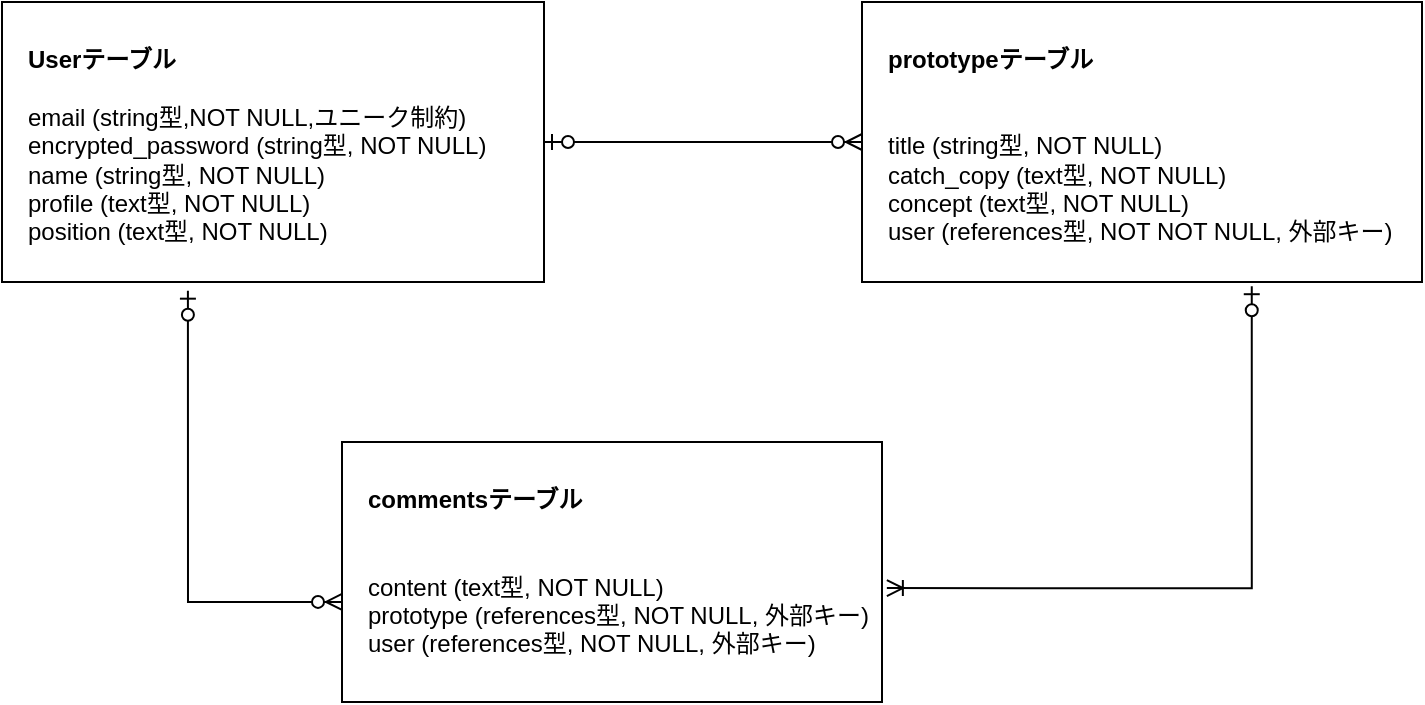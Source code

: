 <mxfile>
    <diagram id="5BTl3ZzESDyEWKPDbfUo" name="ページ1">
        <mxGraphModel dx="726" dy="647" grid="1" gridSize="10" guides="1" tooltips="1" connect="1" arrows="1" fold="1" page="1" pageScale="1" pageWidth="827" pageHeight="1169" math="0" shadow="0">
            <root>
                <mxCell id="0"/>
                <mxCell id="1" parent="0"/>
                <mxCell id="2" value="&lt;b&gt;Userテーブル&lt;br&gt;&lt;/b&gt;&lt;br&gt;email (string型,NOT NULL,ユニーク制約)&lt;br&gt;encrypted_password (string型, NOT NULL)&lt;br&gt;name (string型, NOT NULL)&lt;br&gt;profile (text型, NOT NULL)&lt;br&gt;position (text型, NOT NULL)" style="rounded=0;whiteSpace=wrap;html=1;align=left;spacingTop=3;spacingLeft=11;" vertex="1" parent="1">
                    <mxGeometry x="40" y="120" width="271" height="140" as="geometry"/>
                </mxCell>
                <mxCell id="3" value="&lt;b&gt;prototypeテーブル&lt;br&gt;&lt;/b&gt;&lt;br&gt;&lt;br&gt;title (string型, NOT NULL)&lt;br&gt;catch_copy (text型, NOT NULL)&lt;br&gt;concept (text型, NOT NULL)&lt;br&gt;user (references型, NOT NOT NULL, 外部キー)" style="rounded=0;whiteSpace=wrap;html=1;align=left;spacingTop=3;spacingLeft=11;" vertex="1" parent="1">
                    <mxGeometry x="470" y="120" width="280" height="140" as="geometry"/>
                </mxCell>
                <mxCell id="4" value="&lt;b&gt;commentsテーブル&lt;br&gt;&lt;/b&gt;&lt;br&gt;&lt;br&gt;content (text型, NOT NULL)&lt;br&gt;prototype (references型, NOT NULL, 外部キー)&lt;br&gt;user (references型, NOT NULL, 外部キー)" style="rounded=0;whiteSpace=wrap;html=1;align=left;spacingLeft=11;" vertex="1" parent="1">
                    <mxGeometry x="210" y="340" width="270" height="130" as="geometry"/>
                </mxCell>
                <mxCell id="21" value="" style="edgeStyle=orthogonalEdgeStyle;fontSize=12;html=1;endArrow=ERzeroToMany;startArrow=ERzeroToOne;exitX=0.343;exitY=1.031;exitDx=0;exitDy=0;exitPerimeter=0;entryX=0;entryY=0.615;entryDx=0;entryDy=0;entryPerimeter=0;rounded=0;" edge="1" parent="1" source="2" target="4">
                    <mxGeometry width="100" height="100" relative="1" as="geometry">
                        <mxPoint x="290" y="379.91" as="sourcePoint"/>
                        <mxPoint x="390" y="279.91" as="targetPoint"/>
                    </mxGeometry>
                </mxCell>
                <mxCell id="22" value="" style="edgeStyle=orthogonalEdgeStyle;fontSize=12;html=1;endArrow=ERzeroToMany;startArrow=ERzeroToOne;exitX=1;exitY=0.5;exitDx=0;exitDy=0;entryX=0;entryY=0.5;entryDx=0;entryDy=0;rounded=0;" edge="1" parent="1" source="2" target="3">
                    <mxGeometry width="100" height="100" relative="1" as="geometry">
                        <mxPoint x="128.89" y="274.03" as="sourcePoint"/>
                        <mxPoint x="220" y="419.95" as="targetPoint"/>
                    </mxGeometry>
                </mxCell>
                <mxCell id="28" value="" style="edgeStyle=orthogonalEdgeStyle;fontSize=12;html=1;endArrow=ERoneToMany;startArrow=ERzeroToOne;rounded=0;entryX=1.009;entryY=0.562;entryDx=0;entryDy=0;entryPerimeter=0;exitX=0.696;exitY=1.015;exitDx=0;exitDy=0;exitPerimeter=0;" edge="1" parent="1" source="3" target="4">
                    <mxGeometry width="100" height="100" relative="1" as="geometry">
                        <mxPoint x="360" y="380" as="sourcePoint"/>
                        <mxPoint x="460" y="280" as="targetPoint"/>
                        <Array as="points">
                            <mxPoint x="665" y="413"/>
                        </Array>
                    </mxGeometry>
                </mxCell>
            </root>
        </mxGraphModel>
    </diagram>
</mxfile>